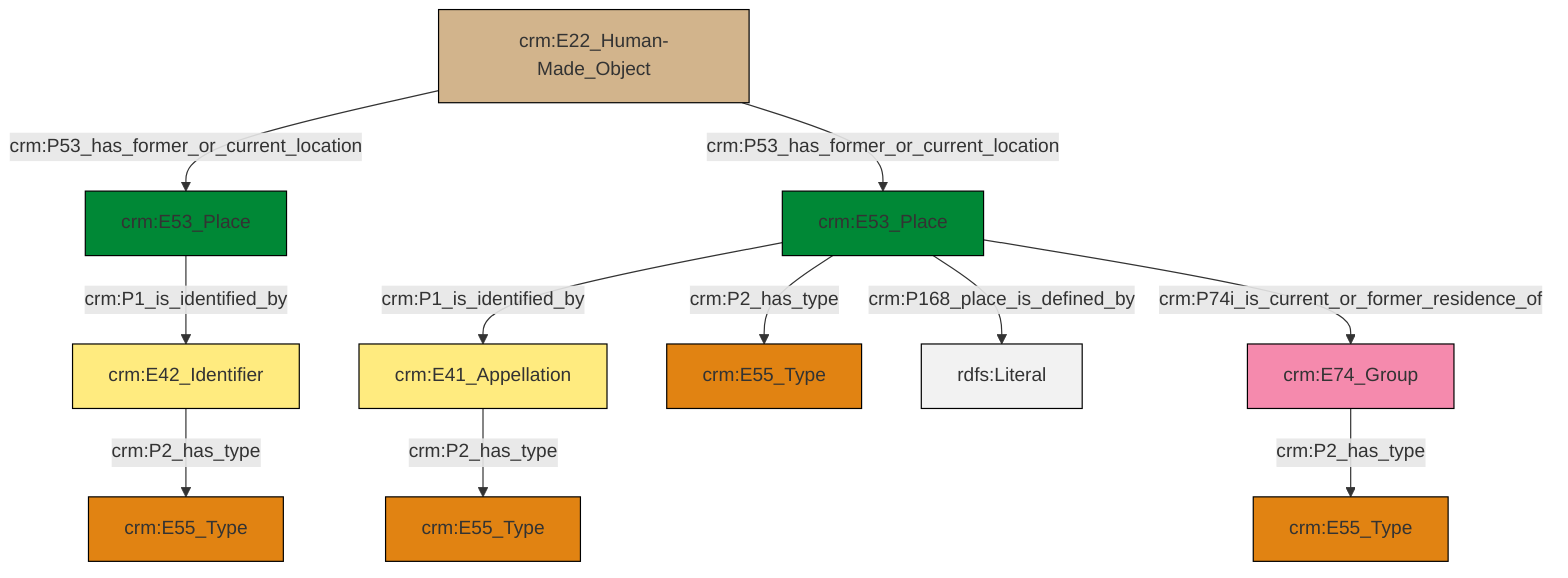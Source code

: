 graph TD
classDef Literal fill:#f2f2f2,stroke:#000000;
classDef CRM_Entity fill:#FFFFFF,stroke:#000000;
classDef Temporal_Entity fill:#00C9E6, stroke:#000000;
classDef Type fill:#E18312, stroke:#000000;
classDef Time-Span fill:#2C9C91, stroke:#000000;
classDef Appellation fill:#FFEB7F, stroke:#000000;
classDef Place fill:#008836, stroke:#000000;
classDef Persistent_Item fill:#B266B2, stroke:#000000;
classDef Conceptual_Object fill:#FFD700, stroke:#000000;
classDef Physical_Thing fill:#D2B48C, stroke:#000000;
classDef Actor fill:#f58aad, stroke:#000000;
classDef PC_Classes fill:#4ce600, stroke:#000000;
classDef Multi fill:#cccccc,stroke:#000000;

2["crm:E53_Place"]:::Place -->|crm:P1_is_identified_by| 3["crm:E41_Appellation"]:::Appellation
2["crm:E53_Place"]:::Place -->|crm:P74i_is_current_or_former_residence_of| 4["crm:E74_Group"]:::Actor
10["crm:E22_Human-Made_Object"]:::Physical_Thing -->|crm:P53_has_former_or_current_location| 11["crm:E53_Place"]:::Place
3["crm:E41_Appellation"]:::Appellation -->|crm:P2_has_type| 0["crm:E55_Type"]:::Type
2["crm:E53_Place"]:::Place -->|crm:P168_place_is_defined_by| 15[rdfs:Literal]:::Literal
4["crm:E74_Group"]:::Actor -->|crm:P2_has_type| 13["crm:E55_Type"]:::Type
11["crm:E53_Place"]:::Place -->|crm:P1_is_identified_by| 19["crm:E42_Identifier"]:::Appellation
2["crm:E53_Place"]:::Place -->|crm:P2_has_type| 6["crm:E55_Type"]:::Type
10["crm:E22_Human-Made_Object"]:::Physical_Thing -->|crm:P53_has_former_or_current_location| 2["crm:E53_Place"]:::Place
19["crm:E42_Identifier"]:::Appellation -->|crm:P2_has_type| 8["crm:E55_Type"]:::Type